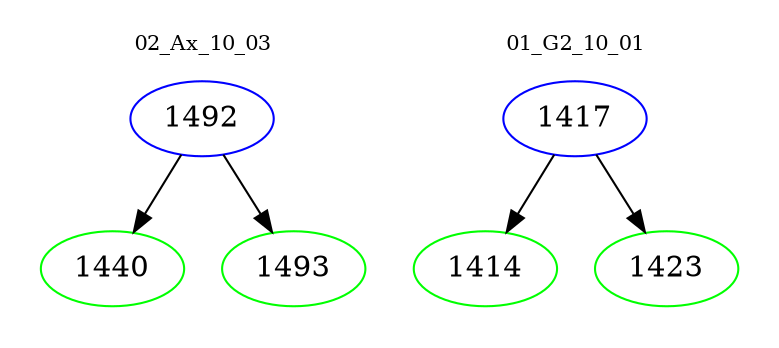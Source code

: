 digraph{
subgraph cluster_0 {
color = white
label = "02_Ax_10_03";
fontsize=10;
T0_1492 [label="1492", color="blue"]
T0_1492 -> T0_1440 [color="black"]
T0_1440 [label="1440", color="green"]
T0_1492 -> T0_1493 [color="black"]
T0_1493 [label="1493", color="green"]
}
subgraph cluster_1 {
color = white
label = "01_G2_10_01";
fontsize=10;
T1_1417 [label="1417", color="blue"]
T1_1417 -> T1_1414 [color="black"]
T1_1414 [label="1414", color="green"]
T1_1417 -> T1_1423 [color="black"]
T1_1423 [label="1423", color="green"]
}
}
